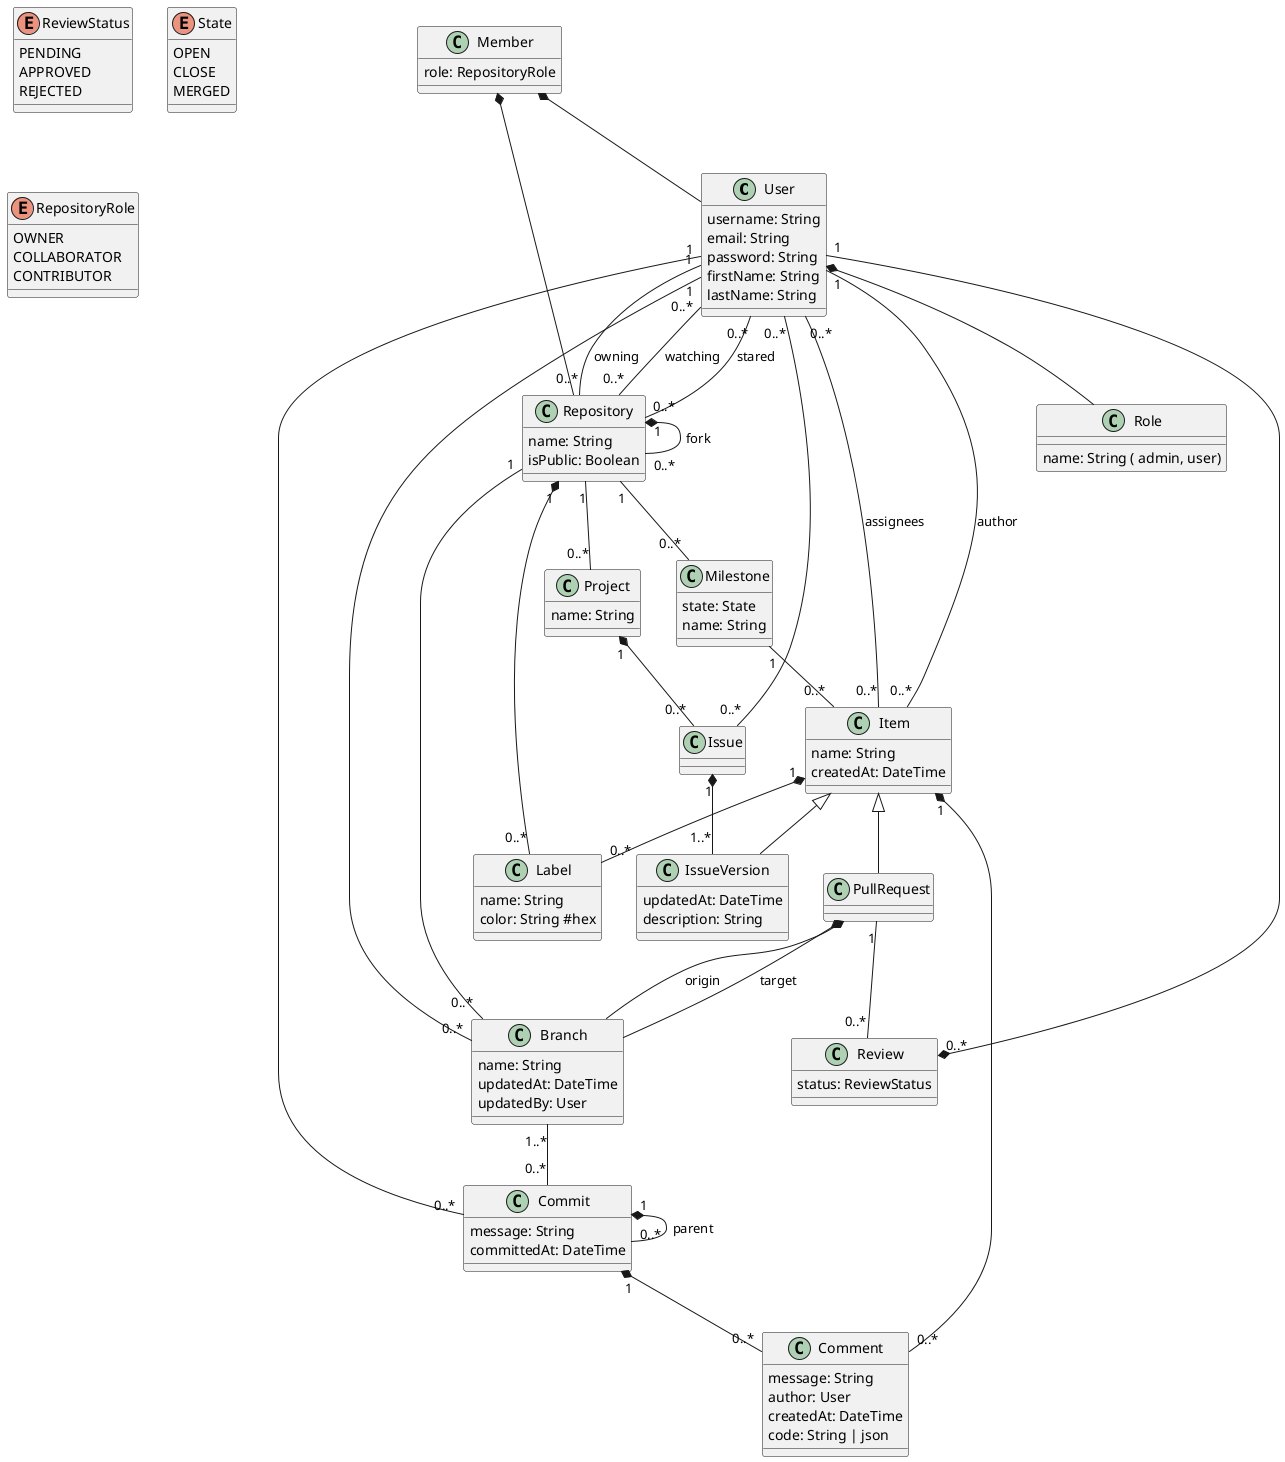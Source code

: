 @startuml
class User {
    username: String
    email: String
    password: String
    firstName: String
    lastName: String
}

class Role {
    name: String ( admin, user)
}

class Member {
    role: RepositoryRole
}

class Repository {
    name: String
    isPublic: Boolean
}

class Review {
    status: ReviewStatus
}

class Branch {
    name: String
    updatedAt: DateTime
    updatedBy: User
}

class Milestone {
    state: State
    name: String
}

class Project {
    name: String
}

class Issue {}

class PullRequest {}

class Commit {
    message: String
    committedAt: DateTime
}

class IssueVersion {
    updatedAt: DateTime
    description: String
}

class Comment {
    message: String
    author: User
    createdAt: DateTime
    code: String | json
}
class Item {
    name: String
    createdAt: DateTime
}
class Label {
    name: String
    color: String #hex
}

enum ReviewStatus {
    PENDING
    APPROVED
    REJECTED
}

enum State {
    OPEN
    CLOSE
    MERGED
}
enum RepositoryRole {
    OWNER
    COLLABORATOR
    CONTRIBUTOR
}

Member *-- User
Member *-- Repository

User *-- Role
User "0..*" -- "0..*" Repository: watching
User "0..*" -- "0..*" Repository: stared
User "1" -- "0..*" Repository: owning
User "1" -- "0..*" Branch

User "0..*" -- "0..*" Issue
User "1" -- "0..*" Commit

User "1" -- "0..*" Item: author
Item "0..*" -- "0..*" User: assignees

User "1" --* "0..*" Review
PullRequest "1" -- "0..*" Review

Repository "1" *-- "0..*" Repository : fork
Repository  "1" -- "0..*" Branch
Repository  "1" -- "0..*" Milestone
Repository  "1" -- "0..*" Project
Repository  "1" *-- "0..*" Label

Item <|-- IssueVersion
Item <|-- PullRequest
Milestone "1" -- "0..*" Item
Item "1" *-- "0..*" Comment
Item "1" *-- "0..*" Label

Branch "1..*" -- "0..*" Commit
Commit "1" *-- "0..*" Commit : parent
Commit "1" *-- "0..*" Comment

PullRequest *-- Branch: origin
PullRequest *-- Branch: target

Project "1" *-- "0..*" Issue
Issue "1" *-- "1..*" IssueVersion


@enduml